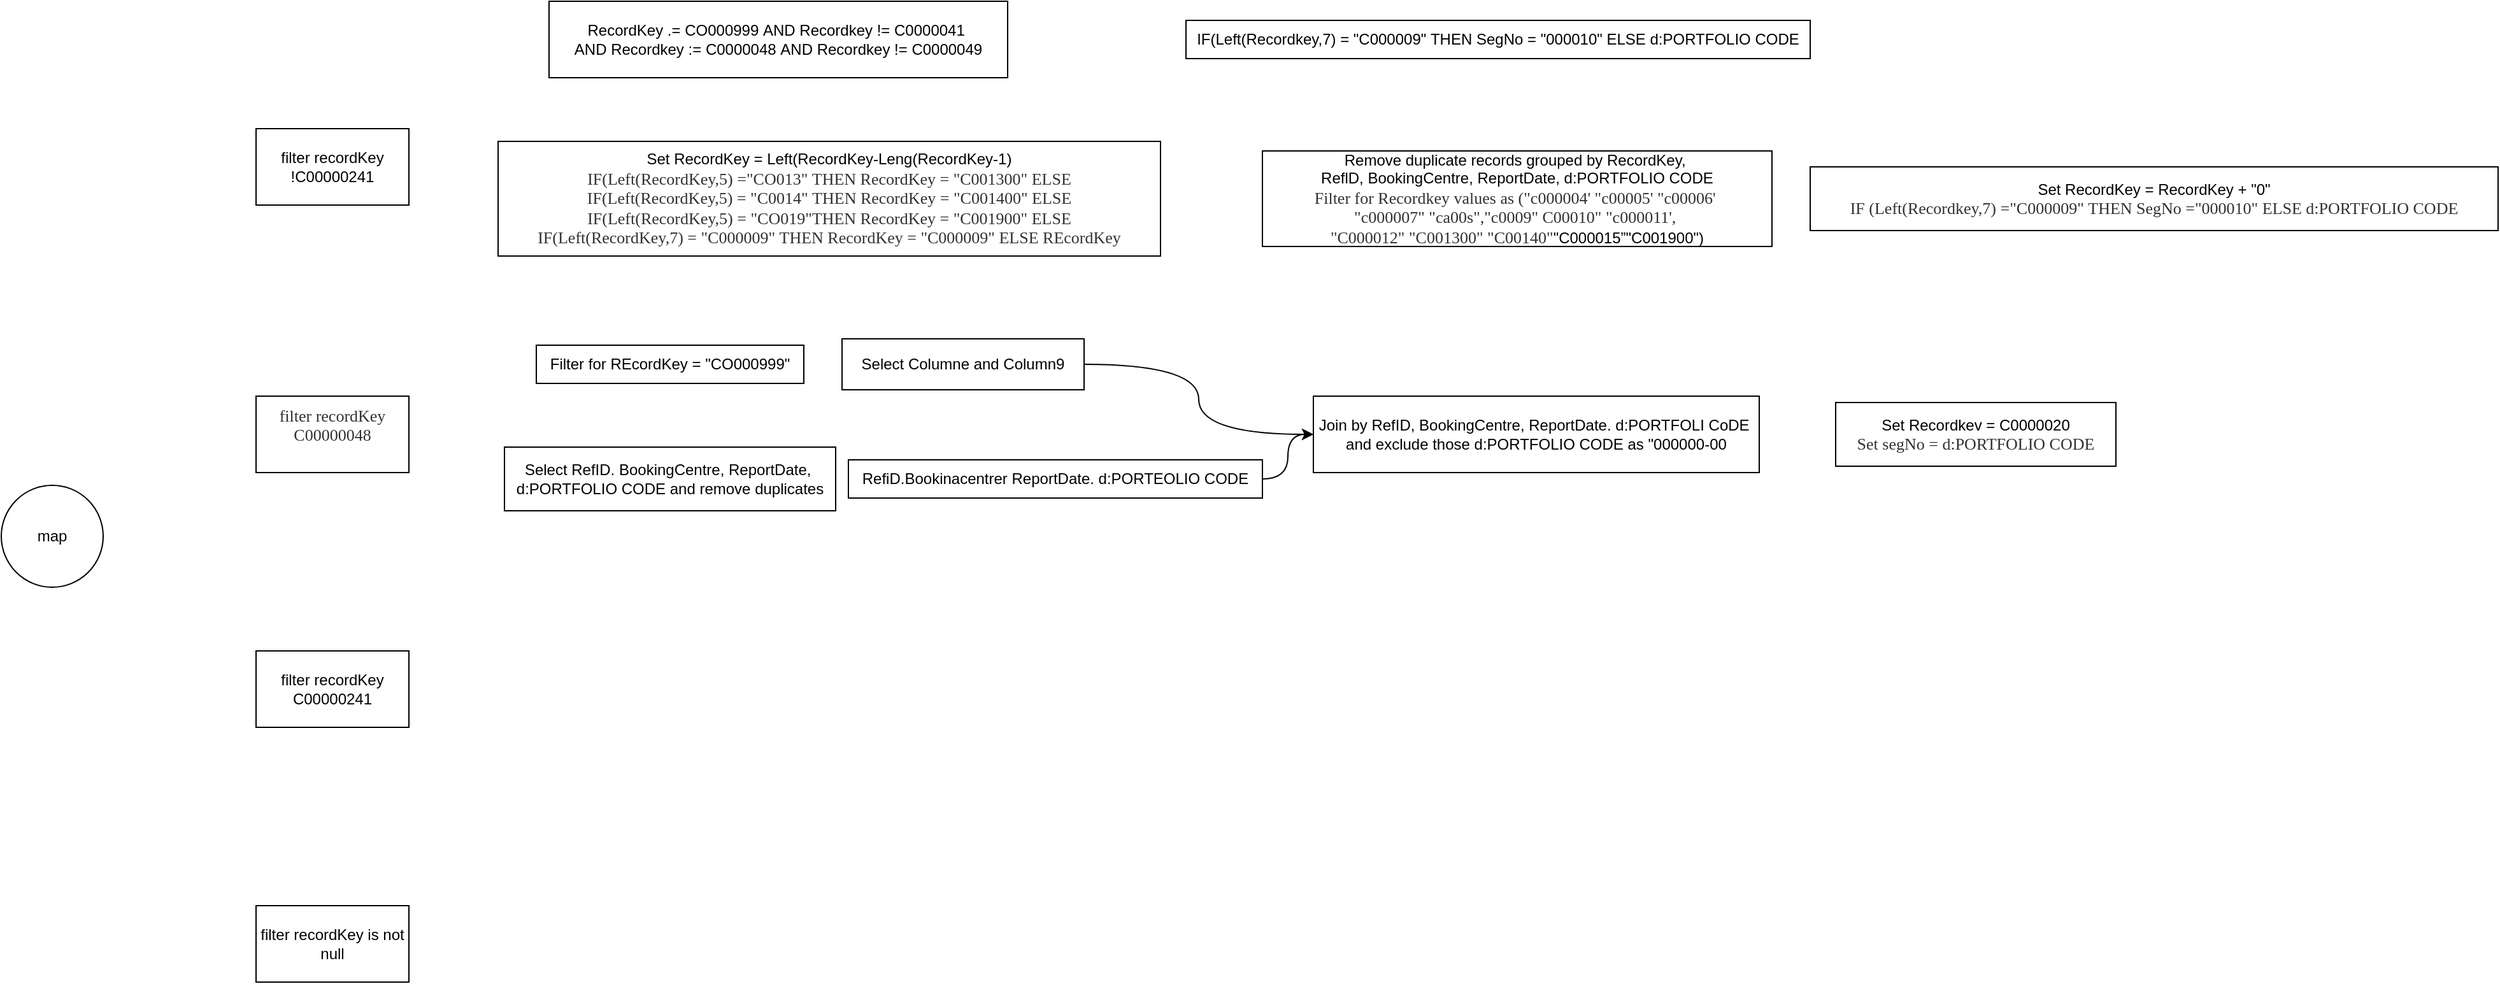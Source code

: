 <mxfile version="22.0.8" type="github">
  <diagram name="第 1 页" id="3cZJkROaUpslTC7YGAy5">
    <mxGraphModel dx="1674" dy="824" grid="1" gridSize="10" guides="1" tooltips="1" connect="1" arrows="1" fold="1" page="1" pageScale="1" pageWidth="100000" pageHeight="100000" math="0" shadow="0">
      <root>
        <mxCell id="0" />
        <mxCell id="1" parent="0" />
        <mxCell id="uL13_3LR5IbQT9p--HEt-2" value="filter recordKey !C00000241" style="rounded=0;whiteSpace=wrap;html=1;" vertex="1" parent="1">
          <mxGeometry x="260" y="790" width="120" height="60" as="geometry" />
        </mxCell>
        <mxCell id="uL13_3LR5IbQT9p--HEt-3" value="map" style="ellipse;whiteSpace=wrap;html=1;aspect=fixed;" vertex="1" parent="1">
          <mxGeometry x="60" y="1070" width="80" height="80" as="geometry" />
        </mxCell>
        <mxCell id="uL13_3LR5IbQT9p--HEt-4" value="&#xa;&lt;span style=&quot;color: rgb(50, 50, 50); font-family: 微软雅黑; font-size: 13px; font-style: normal; font-variant-ligatures: normal; font-variant-caps: normal; font-weight: 400; letter-spacing: normal; orphans: 2; text-align: center; text-indent: 0px; text-transform: none; widows: 2; word-spacing: 0px; -webkit-text-stroke-width: 0px; background-color: rgba(255, 255, 255, 0.01); text-decoration-thickness: initial; text-decoration-style: initial; text-decoration-color: initial; float: none; display: inline !important;&quot;&gt;filter recordKey C00000048&lt;/span&gt;&#xa;&#xa;" style="rounded=0;whiteSpace=wrap;html=1;" vertex="1" parent="1">
          <mxGeometry x="260" y="1000" width="120" height="60" as="geometry" />
        </mxCell>
        <mxCell id="uL13_3LR5IbQT9p--HEt-5" value="filter recordKey C00000241" style="rounded=0;whiteSpace=wrap;html=1;" vertex="1" parent="1">
          <mxGeometry x="260" y="1200" width="120" height="60" as="geometry" />
        </mxCell>
        <mxCell id="uL13_3LR5IbQT9p--HEt-6" value="filter recordKey is not null" style="rounded=0;whiteSpace=wrap;html=1;" vertex="1" parent="1">
          <mxGeometry x="260" y="1400" width="120" height="60" as="geometry" />
        </mxCell>
        <mxCell id="uL13_3LR5IbQT9p--HEt-7" value="RecordKey&amp;nbsp;.=&amp;nbsp;CO000999&amp;nbsp;AND&amp;nbsp;Recordkey&amp;nbsp;!=&amp;nbsp;C0000041&amp;nbsp;&lt;br&gt;AND&amp;nbsp;Recordkey&amp;nbsp;:=&amp;nbsp;C0000048&amp;nbsp;AND&amp;nbsp;Recordkey&amp;nbsp;!=&amp;nbsp;C0000049" style="rounded=0;whiteSpace=wrap;html=1;" vertex="1" parent="1">
          <mxGeometry x="490" y="690" width="360" height="60" as="geometry" />
        </mxCell>
        <mxCell id="uL13_3LR5IbQT9p--HEt-8" value="Set&amp;nbsp;RecordKey&amp;nbsp;=&amp;nbsp;Left(RecordKey-Leng(RecordKey-1)&lt;br style=&quot;color: rgb(50, 50, 50); font-family: 微软雅黑; font-size: 13px;&quot;&gt;&lt;span style=&quot;color: rgb(50, 50, 50); font-family: 微软雅黑; font-size: 13px; background-color: rgba(255, 255, 255, 0.01);&quot;&gt;IF(Left(RecordKey,5)&amp;nbsp;=&quot;CO013&quot;&amp;nbsp;THEN&amp;nbsp;RecordKey&amp;nbsp;=&amp;nbsp;&quot;C001300&quot;&amp;nbsp;ELSE&lt;/span&gt;&lt;br style=&quot;color: rgb(50, 50, 50); font-family: 微软雅黑; font-size: 13px;&quot;&gt;&lt;span style=&quot;color: rgb(50, 50, 50); font-family: 微软雅黑; font-size: 13px; background-color: rgba(255, 255, 255, 0.01);&quot;&gt;IF(Left(RecordKey,5)&amp;nbsp;=&amp;nbsp;&quot;C0014&quot;&amp;nbsp;THEN&amp;nbsp;RecordKey&amp;nbsp;=&amp;nbsp;&quot;C001400&quot;&amp;nbsp;ELSE&lt;/span&gt;&lt;br style=&quot;color: rgb(50, 50, 50); font-family: 微软雅黑; font-size: 13px;&quot;&gt;&lt;span style=&quot;color: rgb(50, 50, 50); font-family: 微软雅黑; font-size: 13px; background-color: rgba(255, 255, 255, 0.01);&quot;&gt;IF(Left(RecordKey,5)&amp;nbsp;=&amp;nbsp;&quot;CO019&quot;THEN&amp;nbsp;RecordKey&amp;nbsp;=&amp;nbsp;&quot;C001900&quot;&amp;nbsp;ELSE&lt;/span&gt;&lt;br style=&quot;color: rgb(50, 50, 50); font-family: 微软雅黑; font-size: 13px;&quot;&gt;&lt;span style=&quot;color: rgb(50, 50, 50); font-family: 微软雅黑; font-size: 13px; background-color: rgba(255, 255, 255, 0.01);&quot;&gt;IF(Left(RecordKey,7)&amp;nbsp;=&amp;nbsp;&quot;C000009&quot;&amp;nbsp;THEN&amp;nbsp;RecordKey&amp;nbsp;=&amp;nbsp;&quot;C000009&quot;&amp;nbsp;ELSE&amp;nbsp;REcordKey&lt;/span&gt;" style="rounded=0;whiteSpace=wrap;html=1;" vertex="1" parent="1">
          <mxGeometry x="450" y="800" width="520" height="90" as="geometry" />
        </mxCell>
        <mxCell id="uL13_3LR5IbQT9p--HEt-9" value="IF(Left(Recordkey,7)&amp;nbsp;=&amp;nbsp;&quot;C000009&quot;&amp;nbsp;THEN&amp;nbsp;SegNo&amp;nbsp;=&amp;nbsp;&quot;000010&quot;&amp;nbsp;ELSE&amp;nbsp;d:PORTFOLIO&amp;nbsp;CODE" style="rounded=0;whiteSpace=wrap;html=1;" vertex="1" parent="1">
          <mxGeometry x="990" y="705" width="490" height="30" as="geometry" />
        </mxCell>
        <mxCell id="uL13_3LR5IbQT9p--HEt-10" value="Remove&amp;nbsp;duplicate&amp;nbsp;records&amp;nbsp;grouped&amp;nbsp;by&amp;nbsp;RecordKey,&amp;nbsp;&lt;br&gt;ReflD,&amp;nbsp;BookingCentre,&amp;nbsp;ReportDate,&amp;nbsp;d:PORTFOLIO&amp;nbsp;CODE&lt;br style=&quot;color: rgb(50, 50, 50); font-family: 微软雅黑; font-size: 13px;&quot;&gt;&lt;span style=&quot;color: rgb(50, 50, 50); font-family: 微软雅黑; font-size: 13px; background-color: rgba(255, 255, 255, 0.01);&quot;&gt;Filter&amp;nbsp;for&amp;nbsp;Recordkey&amp;nbsp;values&amp;nbsp;as&amp;nbsp;(&quot;c000004&#39;&amp;nbsp;&quot;c00005&#39;&amp;nbsp;&quot;c00006&#39;&amp;nbsp;&lt;br&gt;&quot;c000007&quot;&amp;nbsp;&quot;ca00s&quot;,&quot;c0009&quot;&amp;nbsp;C00010&quot;&amp;nbsp;&quot;c000011&#39;,&amp;nbsp;&lt;br&gt;&quot;C000012&quot;&amp;nbsp;&quot;C001300&quot;&amp;nbsp;&quot;C00140&quot;&lt;/span&gt;&quot;C000015”&quot;C001900&quot;)" style="rounded=0;whiteSpace=wrap;html=1;" vertex="1" parent="1">
          <mxGeometry x="1050" y="807.5" width="400" height="75" as="geometry" />
        </mxCell>
        <mxCell id="uL13_3LR5IbQT9p--HEt-11" value="Set&amp;nbsp;RecordKey&amp;nbsp;=&amp;nbsp;RecordKey&amp;nbsp;+&amp;nbsp;&quot;0&quot;&lt;br style=&quot;color: rgb(50, 50, 50); font-family: 微软雅黑; font-size: 13px;&quot;&gt;&lt;span style=&quot;color: rgb(50, 50, 50); font-family: 微软雅黑; font-size: 13px; background-color: rgba(255, 255, 255, 0.01);&quot;&gt;IF&amp;nbsp;(Left(Recordkey,7)&amp;nbsp;=&quot;C000009&quot;&amp;nbsp;THEN&amp;nbsp;SegNo&amp;nbsp;=&quot;000010&quot;&amp;nbsp;ELSE&amp;nbsp;d:PORTFOLIO&amp;nbsp;CODE&lt;/span&gt;" style="rounded=0;whiteSpace=wrap;html=1;" vertex="1" parent="1">
          <mxGeometry x="1480" y="820" width="540" height="50" as="geometry" />
        </mxCell>
        <mxCell id="uL13_3LR5IbQT9p--HEt-12" value="Filter&amp;nbsp;for&amp;nbsp;REcordKey&amp;nbsp;=&amp;nbsp;&quot;CO000999&quot;" style="rounded=0;whiteSpace=wrap;html=1;" vertex="1" parent="1">
          <mxGeometry x="480" y="960" width="210" height="30" as="geometry" />
        </mxCell>
        <mxCell id="uL13_3LR5IbQT9p--HEt-19" style="edgeStyle=orthogonalEdgeStyle;rounded=0;orthogonalLoop=1;jettySize=auto;html=1;entryX=0;entryY=0.5;entryDx=0;entryDy=0;curved=1;" edge="1" parent="1" source="uL13_3LR5IbQT9p--HEt-13" target="uL13_3LR5IbQT9p--HEt-16">
          <mxGeometry relative="1" as="geometry" />
        </mxCell>
        <mxCell id="uL13_3LR5IbQT9p--HEt-13" value="Select&amp;nbsp;Columne&amp;nbsp;and&amp;nbsp;Column9" style="rounded=0;whiteSpace=wrap;html=1;" vertex="1" parent="1">
          <mxGeometry x="720" y="955" width="190" height="40" as="geometry" />
        </mxCell>
        <mxCell id="uL13_3LR5IbQT9p--HEt-14" value="Select&amp;nbsp;RefID.&amp;nbsp;BookingCentre,&amp;nbsp;ReportDate,&amp;nbsp;&lt;br&gt;d:PORTFOLIO&amp;nbsp;CODE&amp;nbsp;and&amp;nbsp;remove&amp;nbsp;duplicates" style="rounded=0;whiteSpace=wrap;html=1;" vertex="1" parent="1">
          <mxGeometry x="455" y="1040" width="260" height="50" as="geometry" />
        </mxCell>
        <mxCell id="uL13_3LR5IbQT9p--HEt-18" style="edgeStyle=orthogonalEdgeStyle;rounded=0;orthogonalLoop=1;jettySize=auto;html=1;curved=1;" edge="1" parent="1" source="uL13_3LR5IbQT9p--HEt-15" target="uL13_3LR5IbQT9p--HEt-16">
          <mxGeometry relative="1" as="geometry" />
        </mxCell>
        <mxCell id="uL13_3LR5IbQT9p--HEt-15" value="RefiD.Bookinacentrer&amp;nbsp;ReportDate.&amp;nbsp;d:PORTEOLIO&amp;nbsp;CODE" style="rounded=0;whiteSpace=wrap;html=1;" vertex="1" parent="1">
          <mxGeometry x="725" y="1050" width="325" height="30" as="geometry" />
        </mxCell>
        <mxCell id="uL13_3LR5IbQT9p--HEt-16" value="Join&amp;nbsp;by&amp;nbsp;RefID,&amp;nbsp;BookingCentre,&amp;nbsp;ReportDate.&amp;nbsp;d:PORTFOLI&amp;nbsp;CoDE&amp;nbsp;&lt;br&gt;and&amp;nbsp;exclude&amp;nbsp;those&amp;nbsp;d:PORTFOLIO&amp;nbsp;CODE&amp;nbsp;as&amp;nbsp;&quot;000000-00" style="rounded=0;whiteSpace=wrap;html=1;" vertex="1" parent="1">
          <mxGeometry x="1090" y="1000" width="350" height="60" as="geometry" />
        </mxCell>
        <mxCell id="uL13_3LR5IbQT9p--HEt-17" value="Set&amp;nbsp;Recordkev&amp;nbsp;= C0000020&lt;br style=&quot;color: rgb(50, 50, 50); font-family: 微软雅黑; font-size: 13px;&quot;&gt;&lt;span style=&quot;color: rgb(50, 50, 50); font-family: 微软雅黑; font-size: 13px; background-color: rgba(255, 255, 255, 0.01);&quot;&gt;Set&amp;nbsp;segNo&amp;nbsp;=&amp;nbsp;d:PORTFOLIO&amp;nbsp;CODE&lt;/span&gt;" style="rounded=0;whiteSpace=wrap;html=1;" vertex="1" parent="1">
          <mxGeometry x="1500" y="1005" width="220" height="50" as="geometry" />
        </mxCell>
      </root>
    </mxGraphModel>
  </diagram>
</mxfile>
